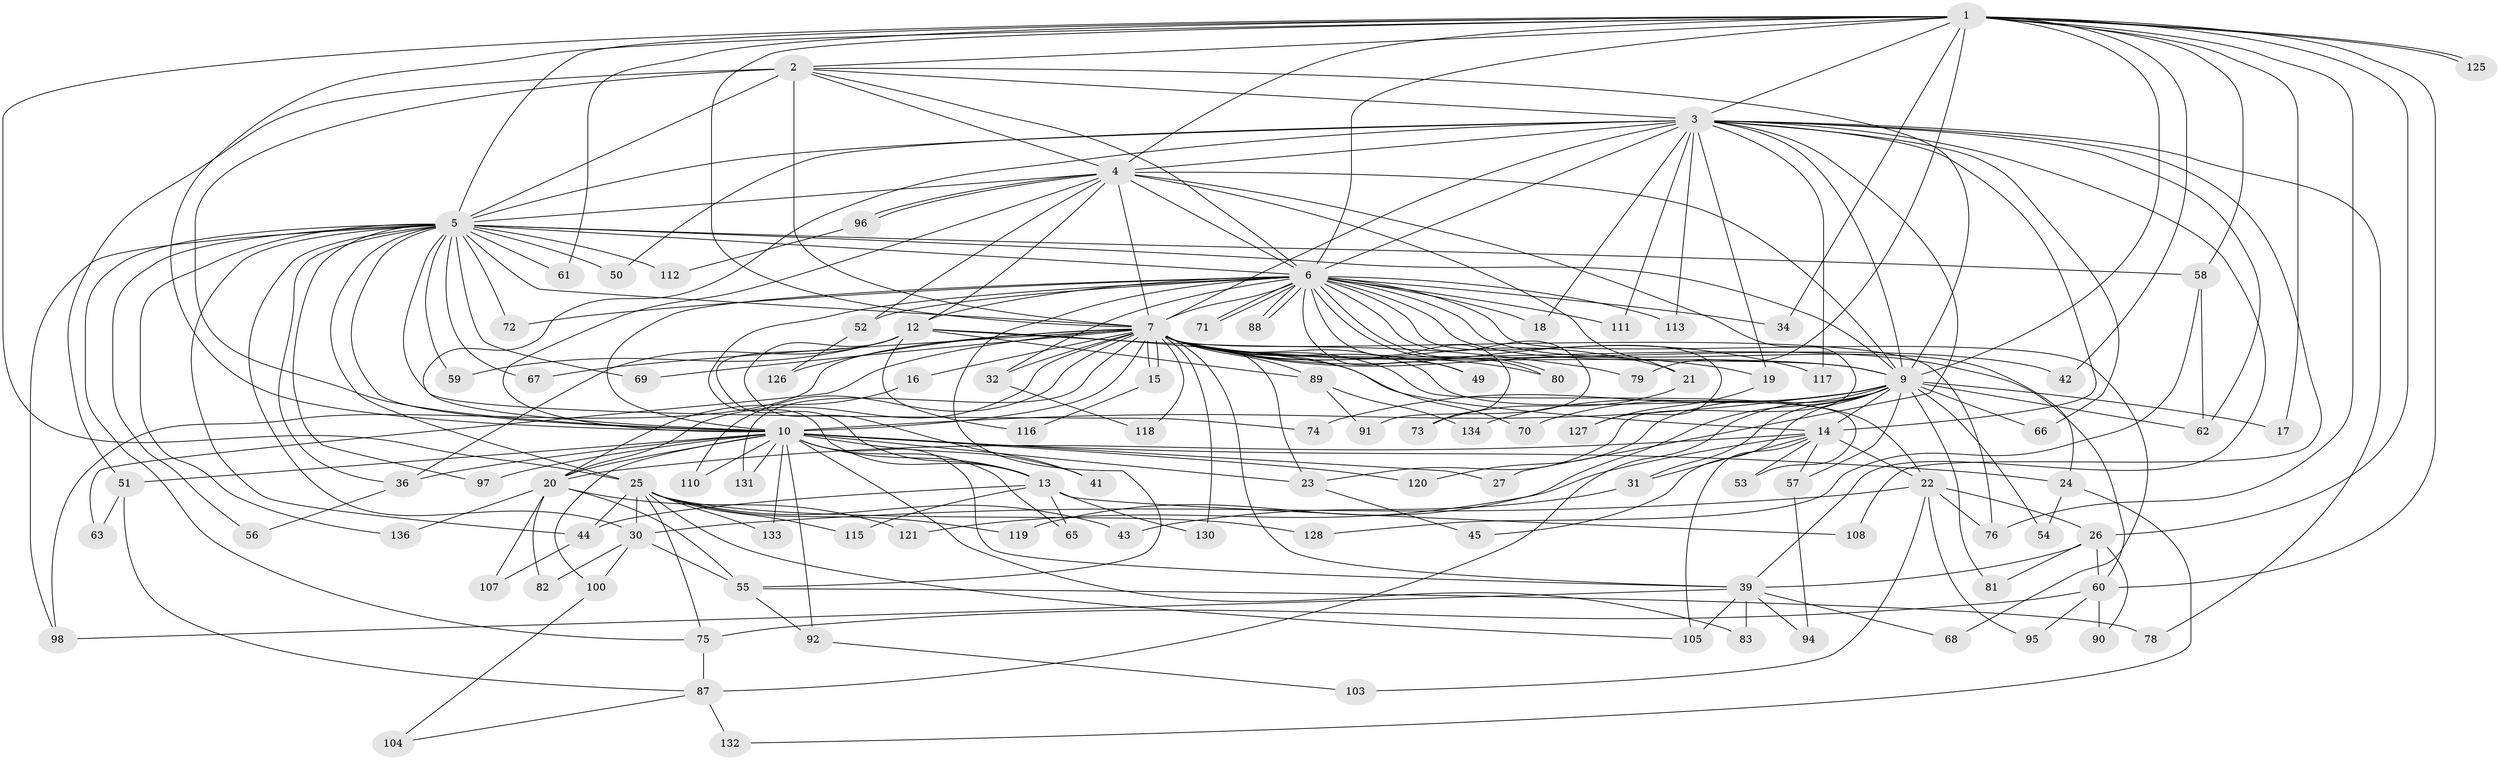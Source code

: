 // Generated by graph-tools (version 1.1) at 2025/23/03/03/25 07:23:43]
// undirected, 107 vertices, 250 edges
graph export_dot {
graph [start="1"]
  node [color=gray90,style=filled];
  1 [super="+84"];
  2 [super="+37"];
  3 [super="+93"];
  4 [super="+33"];
  5 [super="+46"];
  6 [super="+28"];
  7 [super="+8"];
  9 [super="+109"];
  10 [super="+11"];
  12 [super="+124"];
  13 [super="+40"];
  14 [super="+48"];
  15;
  16 [super="+123"];
  17;
  18;
  19;
  20 [super="+38"];
  21;
  22 [super="+99"];
  23 [super="+29"];
  24;
  25 [super="+47"];
  26 [super="+135"];
  27 [super="+35"];
  30;
  31;
  32;
  34;
  36;
  39 [super="+64"];
  41 [super="+129"];
  42;
  43;
  44;
  45;
  49;
  50;
  51;
  52;
  53;
  54;
  55 [super="+86"];
  56;
  57;
  58 [super="+77"];
  59;
  60 [super="+85"];
  61;
  62;
  63;
  65;
  66;
  67;
  68;
  69;
  70;
  71;
  72;
  73;
  74;
  75 [super="+101"];
  76;
  78;
  79;
  80 [super="+114"];
  81;
  82;
  83;
  87 [super="+102"];
  88;
  89;
  90;
  91;
  92;
  94;
  95;
  96;
  97;
  98 [super="+122"];
  100;
  103;
  104;
  105 [super="+106"];
  107;
  108;
  110;
  111;
  112;
  113;
  115;
  116;
  117;
  118;
  119;
  120;
  121;
  125;
  126;
  127;
  128;
  130;
  131;
  132;
  133;
  134;
  136;
  1 -- 2;
  1 -- 3;
  1 -- 4;
  1 -- 5;
  1 -- 6 [weight=2];
  1 -- 7 [weight=2];
  1 -- 9 [weight=2];
  1 -- 10;
  1 -- 17;
  1 -- 25;
  1 -- 26;
  1 -- 34;
  1 -- 42;
  1 -- 58;
  1 -- 60;
  1 -- 61;
  1 -- 76;
  1 -- 79;
  1 -- 125;
  1 -- 125;
  2 -- 3;
  2 -- 4;
  2 -- 5;
  2 -- 6;
  2 -- 7 [weight=2];
  2 -- 9;
  2 -- 10 [weight=2];
  2 -- 51;
  3 -- 4;
  3 -- 5;
  3 -- 6;
  3 -- 7 [weight=2];
  3 -- 9;
  3 -- 10 [weight=2];
  3 -- 14;
  3 -- 18;
  3 -- 19;
  3 -- 27 [weight=2];
  3 -- 39;
  3 -- 50;
  3 -- 62;
  3 -- 66;
  3 -- 78;
  3 -- 108;
  3 -- 111;
  3 -- 113;
  3 -- 117;
  4 -- 5 [weight=2];
  4 -- 6;
  4 -- 7 [weight=2];
  4 -- 9;
  4 -- 10;
  4 -- 12;
  4 -- 21;
  4 -- 52;
  4 -- 96;
  4 -- 96;
  4 -- 23;
  5 -- 6;
  5 -- 7 [weight=2];
  5 -- 9;
  5 -- 10;
  5 -- 25;
  5 -- 36;
  5 -- 44;
  5 -- 50;
  5 -- 56;
  5 -- 58;
  5 -- 59;
  5 -- 61;
  5 -- 67;
  5 -- 69;
  5 -- 72;
  5 -- 74;
  5 -- 75;
  5 -- 97;
  5 -- 98;
  5 -- 112;
  5 -- 136;
  5 -- 30;
  6 -- 7 [weight=2];
  6 -- 9;
  6 -- 10 [weight=2];
  6 -- 12;
  6 -- 13;
  6 -- 18;
  6 -- 24;
  6 -- 34;
  6 -- 49;
  6 -- 52;
  6 -- 68;
  6 -- 71;
  6 -- 71;
  6 -- 72;
  6 -- 73;
  6 -- 80;
  6 -- 80;
  6 -- 88;
  6 -- 88;
  6 -- 91;
  6 -- 111;
  6 -- 113;
  6 -- 127;
  6 -- 32;
  6 -- 55;
  7 -- 9 [weight=2];
  7 -- 10 [weight=2];
  7 -- 15;
  7 -- 15;
  7 -- 16 [weight=2];
  7 -- 20;
  7 -- 21;
  7 -- 23;
  7 -- 32;
  7 -- 42;
  7 -- 49;
  7 -- 60;
  7 -- 63;
  7 -- 67;
  7 -- 70;
  7 -- 76;
  7 -- 110;
  7 -- 126;
  7 -- 130;
  7 -- 131;
  7 -- 69;
  7 -- 19;
  7 -- 22;
  7 -- 89;
  7 -- 53;
  7 -- 117;
  7 -- 118;
  7 -- 39;
  7 -- 98;
  7 -- 80;
  9 -- 10;
  9 -- 17;
  9 -- 31;
  9 -- 45;
  9 -- 54;
  9 -- 57;
  9 -- 62;
  9 -- 66;
  9 -- 70;
  9 -- 74;
  9 -- 81;
  9 -- 87;
  9 -- 119;
  9 -- 120;
  9 -- 134;
  9 -- 14;
  10 -- 13;
  10 -- 20;
  10 -- 23;
  10 -- 24;
  10 -- 27;
  10 -- 39;
  10 -- 41 [weight=2];
  10 -- 51;
  10 -- 65;
  10 -- 83;
  10 -- 92;
  10 -- 97;
  10 -- 100;
  10 -- 110;
  10 -- 120;
  10 -- 133;
  10 -- 131;
  10 -- 36;
  12 -- 14;
  12 -- 41;
  12 -- 59;
  12 -- 79;
  12 -- 89;
  12 -- 116;
  12 -- 36;
  12 -- 13;
  13 -- 44;
  13 -- 65;
  13 -- 115;
  13 -- 130;
  13 -- 108;
  14 -- 22;
  14 -- 31;
  14 -- 53;
  14 -- 105;
  14 -- 20;
  14 -- 121;
  14 -- 57;
  15 -- 116;
  16 -- 20;
  19 -- 127;
  20 -- 55;
  20 -- 82;
  20 -- 107;
  20 -- 136;
  20 -- 121;
  21 -- 73;
  22 -- 26;
  22 -- 30;
  22 -- 95;
  22 -- 76;
  22 -- 103;
  23 -- 45;
  24 -- 54;
  24 -- 132;
  25 -- 30;
  25 -- 43;
  25 -- 75;
  25 -- 115;
  25 -- 133;
  25 -- 128;
  25 -- 119;
  25 -- 44;
  25 -- 105;
  26 -- 81;
  26 -- 90;
  26 -- 39;
  26 -- 60;
  30 -- 55;
  30 -- 82;
  30 -- 100;
  31 -- 43;
  32 -- 118;
  36 -- 56;
  39 -- 68;
  39 -- 83;
  39 -- 94;
  39 -- 98;
  39 -- 105;
  44 -- 107;
  51 -- 63;
  51 -- 87;
  52 -- 126;
  55 -- 78;
  55 -- 92;
  57 -- 94;
  58 -- 128;
  58 -- 62;
  60 -- 90;
  60 -- 95;
  60 -- 75;
  75 -- 87;
  87 -- 104;
  87 -- 132;
  89 -- 91;
  89 -- 134;
  92 -- 103;
  96 -- 112;
  100 -- 104;
}
